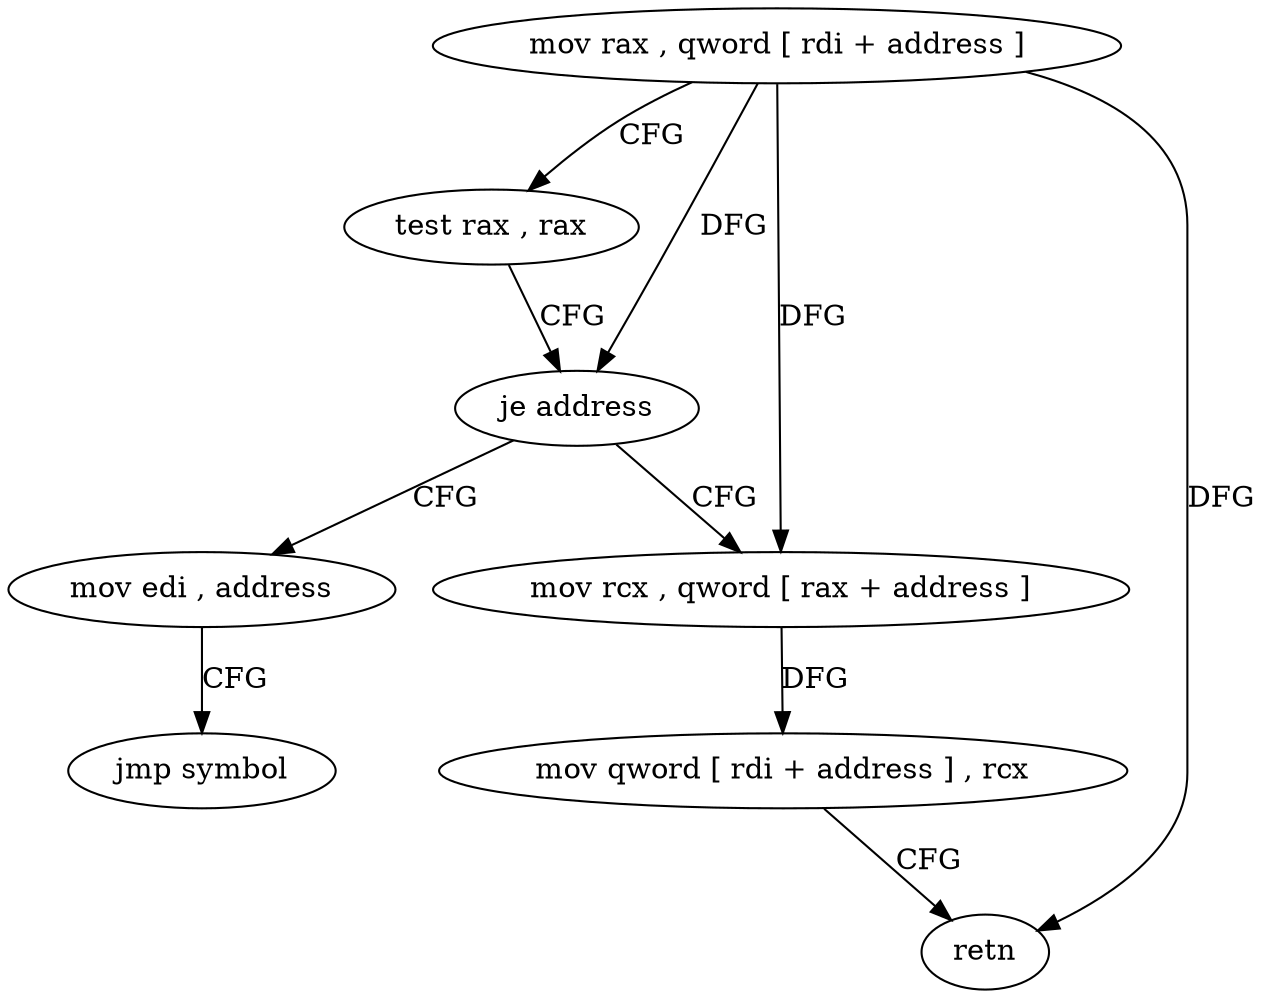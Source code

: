 digraph "func" {
"4222688" [label = "mov rax , qword [ rdi + address ]" ]
"4222692" [label = "test rax , rax" ]
"4222695" [label = "je address" ]
"4222706" [label = "mov edi , address" ]
"4222697" [label = "mov rcx , qword [ rax + address ]" ]
"4222711" [label = "jmp symbol" ]
"4222701" [label = "mov qword [ rdi + address ] , rcx" ]
"4222705" [label = "retn" ]
"4222688" -> "4222692" [ label = "CFG" ]
"4222688" -> "4222695" [ label = "DFG" ]
"4222688" -> "4222697" [ label = "DFG" ]
"4222688" -> "4222705" [ label = "DFG" ]
"4222692" -> "4222695" [ label = "CFG" ]
"4222695" -> "4222706" [ label = "CFG" ]
"4222695" -> "4222697" [ label = "CFG" ]
"4222706" -> "4222711" [ label = "CFG" ]
"4222697" -> "4222701" [ label = "DFG" ]
"4222701" -> "4222705" [ label = "CFG" ]
}
